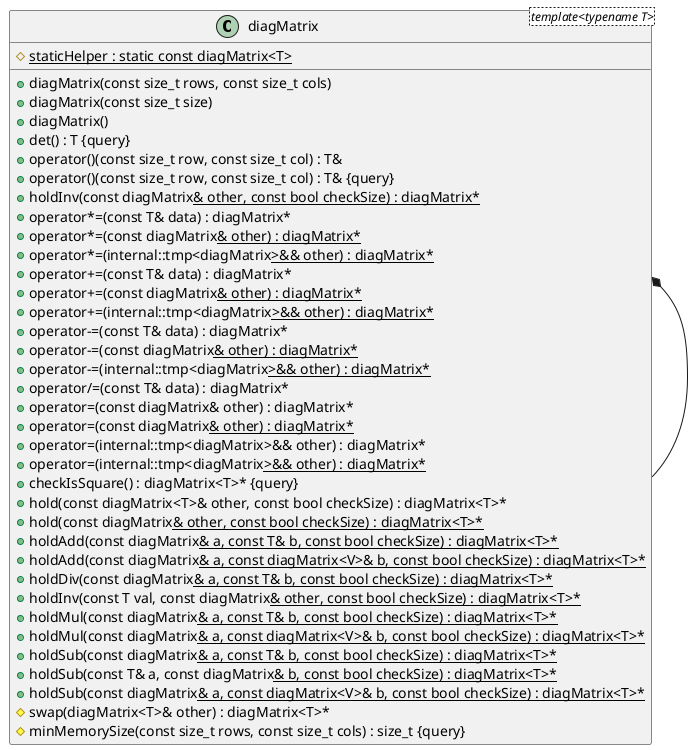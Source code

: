 @startuml





/' Objects '/

class diagMatrix <template<typename T>> {
	+diagMatrix(const size_t rows, const size_t cols)
	+diagMatrix(const size_t size)
	+diagMatrix()
	+det() : T {query}
	+operator()(const size_t row, const size_t col) : T&
	+operator()(const size_t row, const size_t col) : T& {query}
	+holdInv(const diagMatrix<U>& other, const bool checkSize) : diagMatrix*
	+operator*=(const T& data) : diagMatrix*
	+operator*=(const diagMatrix<U>& other) : diagMatrix*
	+operator*=(internal::tmp<diagMatrix<U>>&& other) : diagMatrix*
	+operator+=(const T& data) : diagMatrix*
	+operator+=(const diagMatrix<U>& other) : diagMatrix*
	+operator+=(internal::tmp<diagMatrix<U>>&& other) : diagMatrix*
	+operator-=(const T& data) : diagMatrix*
	+operator-=(const diagMatrix<U>& other) : diagMatrix*
	+operator-=(internal::tmp<diagMatrix<U>>&& other) : diagMatrix*
	+operator/=(const T& data) : diagMatrix*
	+operator=(const diagMatrix& other) : diagMatrix*
	+operator=(const diagMatrix<U>& other) : diagMatrix*
	+operator=(internal::tmp<diagMatrix>&& other) : diagMatrix*
	+operator=(internal::tmp<diagMatrix<U>>&& other) : diagMatrix*
	+checkIsSquare() : diagMatrix<T>* {query}
	+hold(const diagMatrix<T>& other, const bool checkSize) : diagMatrix<T>*
	+hold(const diagMatrix<U>& other, const bool checkSize) : diagMatrix<T>*
	+holdAdd(const diagMatrix<U>& a, const T& b, const bool checkSize) : diagMatrix<T>*
	+holdAdd(const diagMatrix<U>& a, const diagMatrix<V>& b, const bool checkSize) : diagMatrix<T>*
	+holdDiv(const diagMatrix<U>& a, const T& b, const bool checkSize) : diagMatrix<T>*
	+holdInv(const T val, const diagMatrix<U>& other, const bool checkSize) : diagMatrix<T>*
	+holdMul(const diagMatrix<U>& a, const T& b, const bool checkSize) : diagMatrix<T>*
	+holdMul(const diagMatrix<U>& a, const diagMatrix<V>& b, const bool checkSize) : diagMatrix<T>*
	+holdSub(const diagMatrix<U>& a, const T& b, const bool checkSize) : diagMatrix<T>*
	+holdSub(const T& a, const diagMatrix<U>& b, const bool checkSize) : diagMatrix<T>*
	+holdSub(const diagMatrix<U>& a, const diagMatrix<V>& b, const bool checkSize) : diagMatrix<T>*
	#swap(diagMatrix<T>& other) : diagMatrix<T>*
	#minMemorySize(const size_t rows, const size_t cols) : size_t {query}
	#{static} staticHelper : static const diagMatrix<T>
}





/' Inheritance relationships '/




/' Aggregation relationships '/

.diagMatrix *-- .diagMatrix






/' Nested objects '/



@enduml
